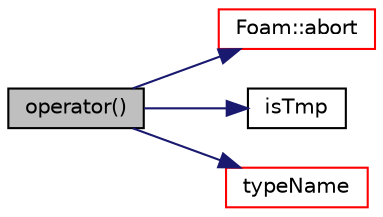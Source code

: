 digraph "operator()"
{
  bgcolor="transparent";
  edge [fontname="Helvetica",fontsize="10",labelfontname="Helvetica",labelfontsize="10"];
  node [fontname="Helvetica",fontsize="10",shape=record];
  rankdir="LR";
  Node1 [label="operator()",height=0.2,width=0.4,color="black", fillcolor="grey75", style="filled", fontcolor="black"];
  Node1 -> Node2 [color="midnightblue",fontsize="10",style="solid",fontname="Helvetica"];
  Node2 [label="Foam::abort",height=0.2,width=0.4,color="red",URL="$a10887.html#a447107a607d03e417307c203fa5fb44b"];
  Node1 -> Node3 [color="midnightblue",fontsize="10",style="solid",fontname="Helvetica"];
  Node3 [label="isTmp",height=0.2,width=0.4,color="black",URL="$a02708.html#a0bb26ea6f57bc69421d947674deab652",tooltip="Return true if this is really a temporary object. "];
  Node1 -> Node4 [color="midnightblue",fontsize="10",style="solid",fontname="Helvetica"];
  Node4 [label="typeName",height=0.2,width=0.4,color="red",URL="$a02708.html#a255d7c3268c437e0a1825a656b7e1e67",tooltip="Return the type name of the tmpNrc. "];
}
